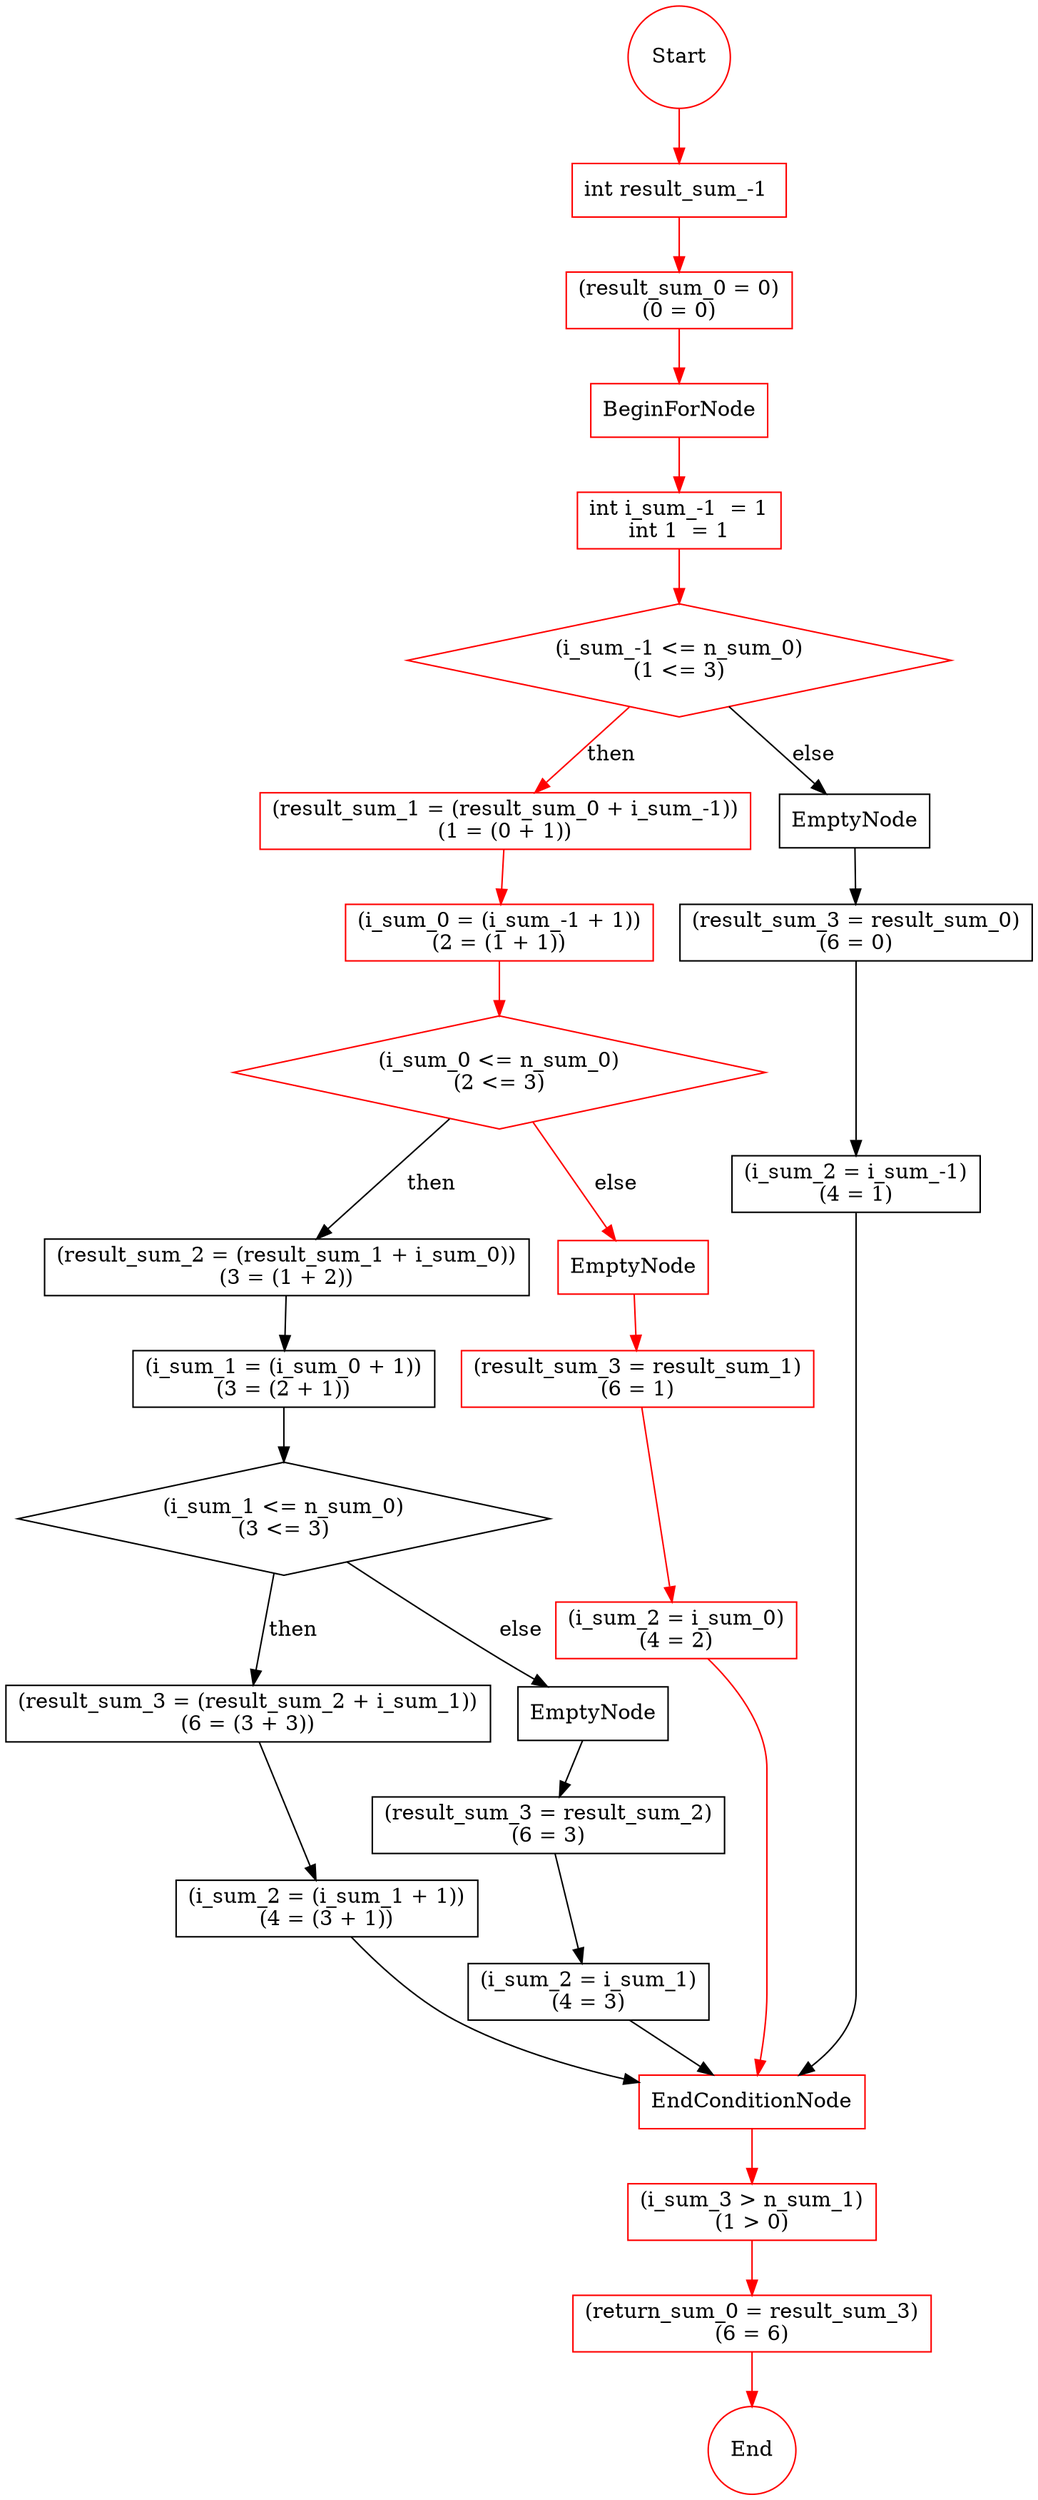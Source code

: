 strict digraph {
Start[label="Start" shape=circle];
"Start" -> "int result_sum_-1 1724427546";
"int result_sum_-1 1724427546" -> "(result_sum_0 = 0)999502537";
"int result_sum_-1 1724427546" [ label="int result_sum_-1 " shape=rectangle];
"(result_sum_0 = 0)999502537" [ label="(result_sum_0 = 0)
(0 = 0)" shape=rectangle];
"(result_sum_0 = 0)999502537" -> "939811291";
"(result_sum_0 = 0)999502537" [ label="(result_sum_0 = 0)
(0 = 0)" shape=rectangle];
"939811291" [ label="BeginForNode" shape=rectangle];
"939811291" -> "int i_sum_-1  = 1785611321";
"939811291" [ label="BeginForNode" shape=rectangle];
"int i_sum_-1  = 1785611321" [ label="int i_sum_-1  = 1
int 1  = 1" shape=rectangle];
"int i_sum_-1  = 1785611321" -> "(i_sum_-1 <= n_sum_0)231776900";
"int i_sum_-1  = 1785611321" [ label="int i_sum_-1  = 1
int 1  = 1" shape=rectangle];
"(i_sum_-1 <= n_sum_0)231776900" [ label="(i_sum_-1 <= n_sum_0)
(1 <= 3)" shape=rectangle];
"(i_sum_-1 <= n_sum_0)231776900" [ shape=diamond ];
"(i_sum_-1 <= n_sum_0)231776900" -> "(result_sum_1 = (result_sum_0 + i_sum_-1))804768909"[ label="then" ];
"(result_sum_1 = (result_sum_0 + i_sum_-1))804768909" -> "(i_sum_0 = (i_sum_-1 + 1))887515665";
"(result_sum_1 = (result_sum_0 + i_sum_-1))804768909" [ label="(result_sum_1 = (result_sum_0 + i_sum_-1))
(1 = (0 + 1))" shape=rectangle];
"(i_sum_0 = (i_sum_-1 + 1))887515665" [ label="(i_sum_0 = (i_sum_-1 + 1))
(2 = (1 + 1))" shape=rectangle];
"(i_sum_0 = (i_sum_-1 + 1))887515665" -> "(i_sum_0 <= n_sum_0)22137862";
"(i_sum_0 = (i_sum_-1 + 1))887515665" [ label="(i_sum_0 = (i_sum_-1 + 1))
(2 = (1 + 1))" shape=rectangle];
"(i_sum_0 <= n_sum_0)22137862" [ label="(i_sum_0 <= n_sum_0)
(2 <= 3)" shape=rectangle];
"(i_sum_0 <= n_sum_0)22137862" [ shape=diamond ];
"(i_sum_0 <= n_sum_0)22137862" -> "(result_sum_2 = (result_sum_1 + i_sum_0))161319466"[ label="then" ];
"(result_sum_2 = (result_sum_1 + i_sum_0))161319466" -> "(i_sum_1 = (i_sum_0 + 1))404732976";
"(result_sum_2 = (result_sum_1 + i_sum_0))161319466" [ label="(result_sum_2 = (result_sum_1 + i_sum_0))
(3 = (1 + 2))" shape=rectangle];
"(i_sum_1 = (i_sum_0 + 1))404732976" [ label="(i_sum_1 = (i_sum_0 + 1))
(3 = (2 + 1))" shape=rectangle];
"(i_sum_1 = (i_sum_0 + 1))404732976" -> "(i_sum_1 <= n_sum_0)523168704";
"(i_sum_1 = (i_sum_0 + 1))404732976" [ label="(i_sum_1 = (i_sum_0 + 1))
(3 = (2 + 1))" shape=rectangle];
"(i_sum_1 <= n_sum_0)523168704" [ label="(i_sum_1 <= n_sum_0)
(3 <= 3)" shape=rectangle];
"(i_sum_1 <= n_sum_0)523168704" [ shape=diamond ];
"(i_sum_1 <= n_sum_0)523168704" -> "(result_sum_3 = (result_sum_2 + i_sum_1))277886431"[ label="then" ];
"(result_sum_3 = (result_sum_2 + i_sum_1))277886431" -> "(i_sum_2 = (i_sum_1 + 1))1975066941";
"(result_sum_3 = (result_sum_2 + i_sum_1))277886431" [ label="(result_sum_3 = (result_sum_2 + i_sum_1))
(6 = (3 + 3))" shape=rectangle];
"(i_sum_2 = (i_sum_1 + 1))1975066941" [ label="(i_sum_2 = (i_sum_1 + 1))
(4 = (3 + 1))" shape=rectangle];
"(i_sum_2 = (i_sum_1 + 1))1975066941" -> "279117190";
"(i_sum_2 = (i_sum_1 + 1))1975066941" [ label="(i_sum_2 = (i_sum_1 + 1))
(4 = (3 + 1))" shape=rectangle];
"279117190" [ label="EndConditionNode" shape=rectangle];
"(i_sum_1 <= n_sum_0)523168704" -> "320117797"[ label="else" ];
"320117797" -> "(result_sum_3 = result_sum_2)879935364";
"320117797" [ label="EmptyNode" shape=rectangle];
"(result_sum_3 = result_sum_2)879935364" [ label="(result_sum_3 = result_sum_2)
(6 = 3)" shape=rectangle];
"(result_sum_3 = result_sum_2)879935364" -> "(i_sum_2 = i_sum_1)1015317708";
"(result_sum_3 = result_sum_2)879935364" [ label="(result_sum_3 = result_sum_2)
(6 = 3)" shape=rectangle];
"(i_sum_2 = i_sum_1)1015317708" [ label="(i_sum_2 = i_sum_1)
(4 = 3)" shape=rectangle];
"(i_sum_2 = i_sum_1)1015317708" -> "279117190";
"(i_sum_2 = i_sum_1)1015317708" [ label="(i_sum_2 = i_sum_1)
(4 = 3)" shape=rectangle];
"279117190" [ label="EndConditionNode" shape=rectangle];
"(i_sum_0 <= n_sum_0)22137862" -> "1183318274"[ label="else" ];
"1183318274" -> "(result_sum_3 = result_sum_1)1909086274";
"1183318274" [ label="EmptyNode" shape=rectangle];
"(result_sum_3 = result_sum_1)1909086274" [ label="(result_sum_3 = result_sum_1)
(6 = 1)" shape=rectangle];
"(result_sum_3 = result_sum_1)1909086274" -> "(i_sum_2 = i_sum_0)1348814688";
"(result_sum_3 = result_sum_1)1909086274" [ label="(result_sum_3 = result_sum_1)
(6 = 1)" shape=rectangle];
"(i_sum_2 = i_sum_0)1348814688" [ label="(i_sum_2 = i_sum_0)
(4 = 2)" shape=rectangle];
"(i_sum_2 = i_sum_0)1348814688" -> "279117190";
"(i_sum_2 = i_sum_0)1348814688" [ label="(i_sum_2 = i_sum_0)
(4 = 2)" shape=rectangle];
"279117190" [ label="EndConditionNode" shape=rectangle];
"(i_sum_-1 <= n_sum_0)231776900" -> "1222576964"[ label="else" ];
"1222576964" -> "(result_sum_3 = result_sum_0)1322881868";
"1222576964" [ label="EmptyNode" shape=rectangle];
"(result_sum_3 = result_sum_0)1322881868" [ label="(result_sum_3 = result_sum_0)
(6 = 0)" shape=rectangle];
"(result_sum_3 = result_sum_0)1322881868" -> "(i_sum_2 = i_sum_-1)1844628125";
"(result_sum_3 = result_sum_0)1322881868" [ label="(result_sum_3 = result_sum_0)
(6 = 0)" shape=rectangle];
"(i_sum_2 = i_sum_-1)1844628125" [ label="(i_sum_2 = i_sum_-1)
(4 = 1)" shape=rectangle];
"(i_sum_2 = i_sum_-1)1844628125" -> "279117190";
"(i_sum_2 = i_sum_-1)1844628125" [ label="(i_sum_2 = i_sum_-1)
(4 = 1)" shape=rectangle];
"279117190" [ label="EndConditionNode" shape=rectangle];
"279117190" -> "(i_sum_3 > n_sum_1)2017092793";
"279117190" [ label="EndConditionNode" shape=rectangle];
"(i_sum_3 > n_sum_1)2017092793" [ label="(i_sum_3 > n_sum_1)
(1 > 0)" shape=rectangle];
"(i_sum_3 > n_sum_1)2017092793" -> "(return_sum_0 = result_sum_3)1771407532";
"(i_sum_3 > n_sum_1)2017092793" [ label="(i_sum_3 > n_sum_1)
(1 > 0)" shape=rectangle];
"(return_sum_0 = result_sum_3)1771407532" [ label="(return_sum_0 = result_sum_3)
(6 = 6)" shape=rectangle];
"(return_sum_0 = result_sum_3)1771407532" -> "1427766378";
"(return_sum_0 = result_sum_3)1771407532" [ label="(return_sum_0 = result_sum_3)
(6 = 6)" shape=rectangle];
"1427766378" [ label="" shape=rectangle];
"1427766378" [ label= "End" shape=circle];
Start[label="Start" shape=circle];
"Start" -> "int result_sum_-1 1724427546";
Start[label="Start" shape=circle color=red];
"Start" -> "int result_sum_-1 1724427546" [ color="red"];
"int result_sum_-1 1724427546" [ color="red"];
"(result_sum_0 = 0)999502537" [ color="red"];
"939811291" [ color="red"];
"int i_sum_-1  = 1785611321" [ color="red"];
"(i_sum_-1 <= n_sum_0)231776900" [ color="red"];
"(result_sum_1 = (result_sum_0 + i_sum_-1))804768909" [ color="red"];
"(i_sum_0 = (i_sum_-1 + 1))887515665" [ color="red"];
"(i_sum_0 <= n_sum_0)22137862" [ color="red"];
"1183318274" [ color="red"];
"(result_sum_3 = result_sum_1)1909086274" [ color="red"];
"(i_sum_2 = i_sum_0)1348814688" [ color="red"];
"279117190" [ color="red"];
"(i_sum_3 > n_sum_1)2017092793" [ color="red"];
"(return_sum_0 = result_sum_3)1771407532" [ color="red"];
"1427766378" [ color="red"];
"int result_sum_-1 1724427546" -> "(result_sum_0 = 0)999502537" [ color="red"];
"(result_sum_0 = 0)999502537" -> "939811291" [ color="red"];
"939811291" -> "int i_sum_-1  = 1785611321" [ color="red"];
"int i_sum_-1  = 1785611321" -> "(i_sum_-1 <= n_sum_0)231776900" [ color="red"];
"(i_sum_-1 <= n_sum_0)231776900" -> "(result_sum_1 = (result_sum_0 + i_sum_-1))804768909" [ color="red"];
"(result_sum_1 = (result_sum_0 + i_sum_-1))804768909" -> "(i_sum_0 = (i_sum_-1 + 1))887515665" [ color="red"];
"(i_sum_0 = (i_sum_-1 + 1))887515665" -> "(i_sum_0 <= n_sum_0)22137862" [ color="red"];
"(i_sum_0 <= n_sum_0)22137862" -> "1183318274" [ color="red"];
"1183318274" -> "(result_sum_3 = result_sum_1)1909086274" [ color="red"];
"(result_sum_3 = result_sum_1)1909086274" -> "(i_sum_2 = i_sum_0)1348814688" [ color="red"];
"(i_sum_2 = i_sum_0)1348814688" -> "279117190" [ color="red"];
"279117190" -> "(i_sum_3 > n_sum_1)2017092793" [ color="red"];
"(i_sum_3 > n_sum_1)2017092793" -> "(return_sum_0 = result_sum_3)1771407532" [ color="red"];
"(return_sum_0 = result_sum_3)1771407532" -> "1427766378" [ color="red"];
}